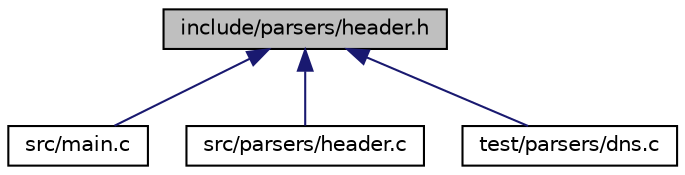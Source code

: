 digraph "include/parsers/header.h"
{
 // LATEX_PDF_SIZE
  edge [fontname="Helvetica",fontsize="10",labelfontname="Helvetica",labelfontsize="10"];
  node [fontname="Helvetica",fontsize="10",shape=record];
  Node1 [label="include/parsers/header.h",height=0.2,width=0.4,color="black", fillcolor="grey75", style="filled", fontcolor="black",tooltip="Parser for layer 3 and 4 headers (currently only IP, UDP and TCP)"];
  Node1 -> Node2 [dir="back",color="midnightblue",fontsize="10",style="solid",fontname="Helvetica"];
  Node2 [label="src/main.c",height=0.2,width=0.4,color="black", fillcolor="white", style="filled",URL="$main_8c.html",tooltip="Program entry point."];
  Node1 -> Node3 [dir="back",color="midnightblue",fontsize="10",style="solid",fontname="Helvetica"];
  Node3 [label="src/parsers/header.c",height=0.2,width=0.4,color="black", fillcolor="white", style="filled",URL="$header_8c.html",tooltip="Parser for layer 3 and 4 headers (currently only IP, UDP and TCP)"];
  Node1 -> Node4 [dir="back",color="midnightblue",fontsize="10",style="solid",fontname="Helvetica"];
  Node4 [label="test/parsers/dns.c",height=0.2,width=0.4,color="black", fillcolor="white", style="filled",URL="$test_2parsers_2dns_8c.html",tooltip="Unit tests for the DNS parser."];
}
